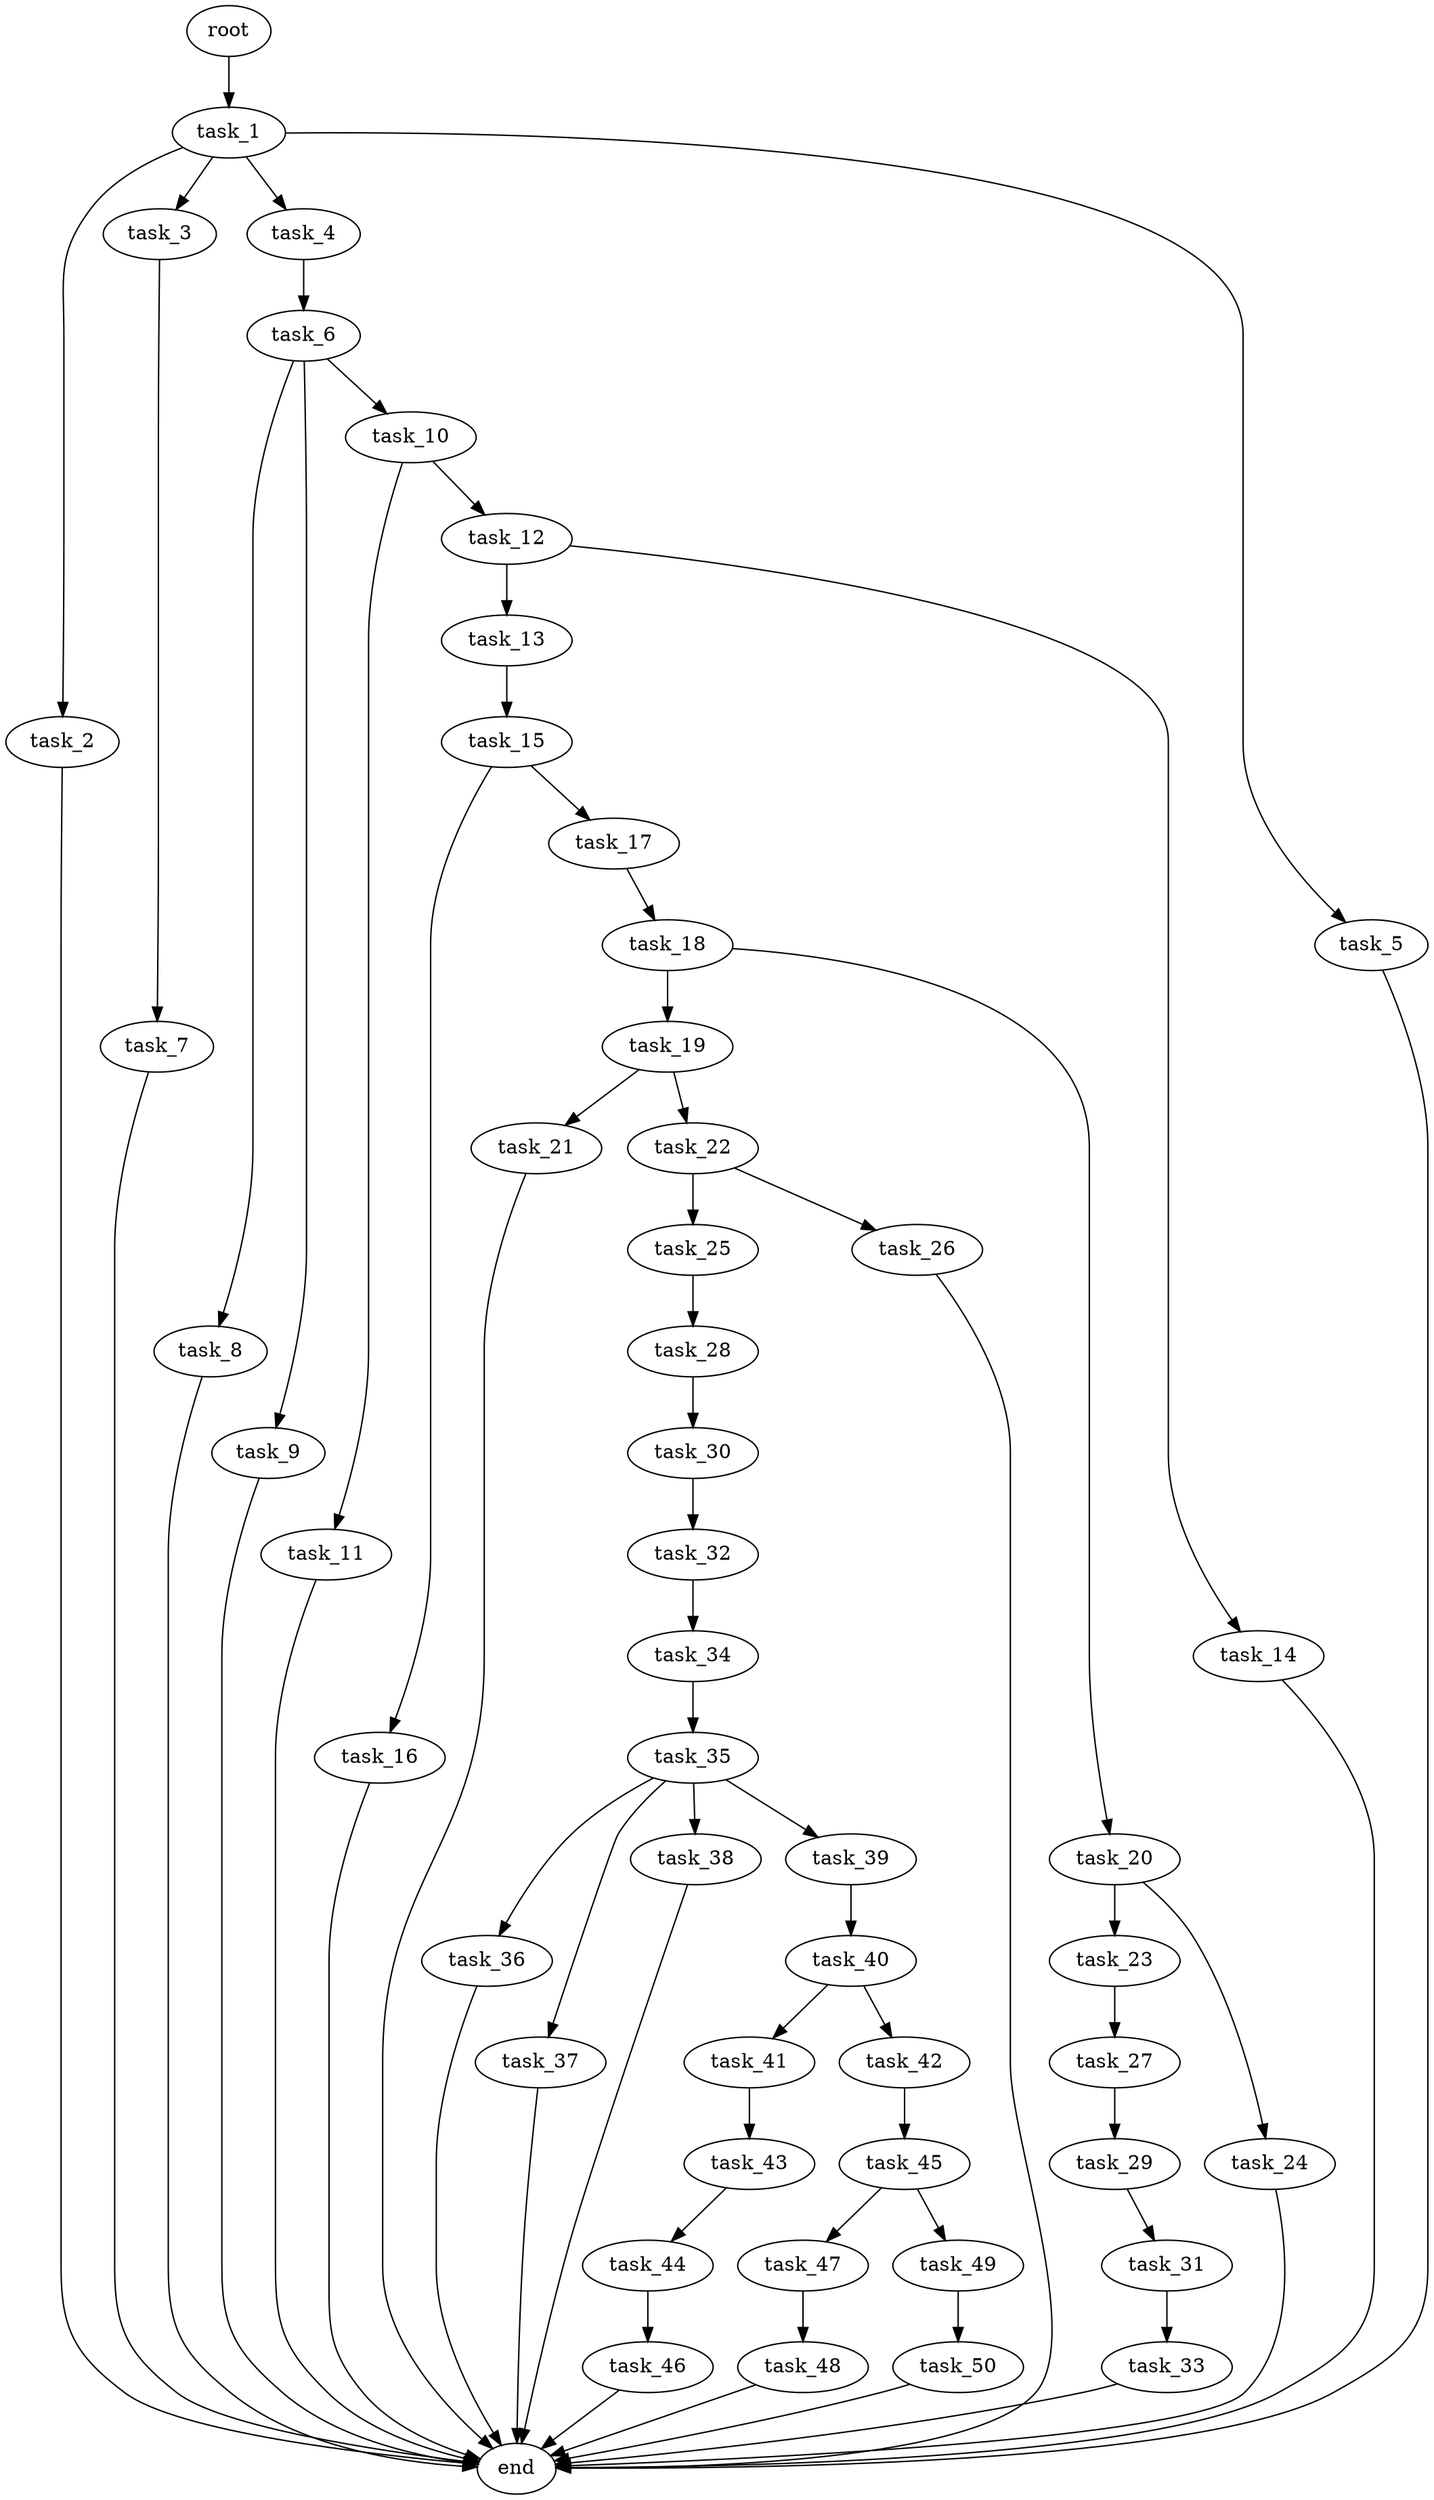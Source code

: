 digraph G {
  root [size="0.000000e+00"];
  task_1 [size="1.369953e+10"];
  task_2 [size="5.138934e+10"];
  task_3 [size="4.512758e+10"];
  task_4 [size="1.078725e+08"];
  task_5 [size="6.435050e+10"];
  task_6 [size="3.463225e+10"];
  task_7 [size="5.948974e+10"];
  task_8 [size="6.187885e+10"];
  task_9 [size="7.290228e+10"];
  task_10 [size="3.732228e+10"];
  task_11 [size="1.965771e+10"];
  task_12 [size="2.543701e+10"];
  task_13 [size="3.178642e+10"];
  task_14 [size="1.045125e+09"];
  task_15 [size="9.881930e+10"];
  task_16 [size="5.977809e+08"];
  task_17 [size="7.761361e+10"];
  task_18 [size="3.773460e+10"];
  task_19 [size="8.069359e+10"];
  task_20 [size="2.441114e+10"];
  task_21 [size="4.944178e+10"];
  task_22 [size="6.129565e+10"];
  task_23 [size="8.870657e+10"];
  task_24 [size="7.448016e+10"];
  task_25 [size="3.097476e+10"];
  task_26 [size="3.462855e+10"];
  task_27 [size="5.538469e+09"];
  task_28 [size="5.944859e+10"];
  task_29 [size="5.030486e+10"];
  task_30 [size="4.526438e+10"];
  task_31 [size="3.966612e+10"];
  task_32 [size="2.378159e+10"];
  task_33 [size="7.791335e+10"];
  task_34 [size="2.722734e+10"];
  task_35 [size="6.046265e+10"];
  task_36 [size="7.188547e+10"];
  task_37 [size="2.057949e+10"];
  task_38 [size="4.081461e+10"];
  task_39 [size="6.898047e+10"];
  task_40 [size="6.794520e+10"];
  task_41 [size="2.976677e+10"];
  task_42 [size="6.890052e+09"];
  task_43 [size="7.110123e+10"];
  task_44 [size="1.462810e+10"];
  task_45 [size="7.888288e+10"];
  task_46 [size="5.417494e+10"];
  task_47 [size="9.634864e+09"];
  task_48 [size="7.560942e+09"];
  task_49 [size="2.436626e+10"];
  task_50 [size="5.495056e+10"];
  end [size="0.000000e+00"];

  root -> task_1 [size="1.000000e-12"];
  task_1 -> task_2 [size="5.138934e+08"];
  task_1 -> task_3 [size="4.512758e+08"];
  task_1 -> task_4 [size="1.078725e+06"];
  task_1 -> task_5 [size="6.435050e+08"];
  task_2 -> end [size="1.000000e-12"];
  task_3 -> task_7 [size="5.948974e+08"];
  task_4 -> task_6 [size="3.463225e+08"];
  task_5 -> end [size="1.000000e-12"];
  task_6 -> task_8 [size="6.187885e+08"];
  task_6 -> task_9 [size="7.290228e+08"];
  task_6 -> task_10 [size="3.732228e+08"];
  task_7 -> end [size="1.000000e-12"];
  task_8 -> end [size="1.000000e-12"];
  task_9 -> end [size="1.000000e-12"];
  task_10 -> task_11 [size="1.965771e+08"];
  task_10 -> task_12 [size="2.543701e+08"];
  task_11 -> end [size="1.000000e-12"];
  task_12 -> task_13 [size="3.178642e+08"];
  task_12 -> task_14 [size="1.045125e+07"];
  task_13 -> task_15 [size="9.881930e+08"];
  task_14 -> end [size="1.000000e-12"];
  task_15 -> task_16 [size="5.977809e+06"];
  task_15 -> task_17 [size="7.761361e+08"];
  task_16 -> end [size="1.000000e-12"];
  task_17 -> task_18 [size="3.773460e+08"];
  task_18 -> task_19 [size="8.069359e+08"];
  task_18 -> task_20 [size="2.441114e+08"];
  task_19 -> task_21 [size="4.944178e+08"];
  task_19 -> task_22 [size="6.129565e+08"];
  task_20 -> task_23 [size="8.870657e+08"];
  task_20 -> task_24 [size="7.448016e+08"];
  task_21 -> end [size="1.000000e-12"];
  task_22 -> task_25 [size="3.097476e+08"];
  task_22 -> task_26 [size="3.462855e+08"];
  task_23 -> task_27 [size="5.538469e+07"];
  task_24 -> end [size="1.000000e-12"];
  task_25 -> task_28 [size="5.944859e+08"];
  task_26 -> end [size="1.000000e-12"];
  task_27 -> task_29 [size="5.030486e+08"];
  task_28 -> task_30 [size="4.526438e+08"];
  task_29 -> task_31 [size="3.966612e+08"];
  task_30 -> task_32 [size="2.378159e+08"];
  task_31 -> task_33 [size="7.791335e+08"];
  task_32 -> task_34 [size="2.722734e+08"];
  task_33 -> end [size="1.000000e-12"];
  task_34 -> task_35 [size="6.046265e+08"];
  task_35 -> task_36 [size="7.188547e+08"];
  task_35 -> task_37 [size="2.057949e+08"];
  task_35 -> task_38 [size="4.081461e+08"];
  task_35 -> task_39 [size="6.898047e+08"];
  task_36 -> end [size="1.000000e-12"];
  task_37 -> end [size="1.000000e-12"];
  task_38 -> end [size="1.000000e-12"];
  task_39 -> task_40 [size="6.794520e+08"];
  task_40 -> task_41 [size="2.976677e+08"];
  task_40 -> task_42 [size="6.890052e+07"];
  task_41 -> task_43 [size="7.110123e+08"];
  task_42 -> task_45 [size="7.888288e+08"];
  task_43 -> task_44 [size="1.462810e+08"];
  task_44 -> task_46 [size="5.417494e+08"];
  task_45 -> task_47 [size="9.634864e+07"];
  task_45 -> task_49 [size="2.436626e+08"];
  task_46 -> end [size="1.000000e-12"];
  task_47 -> task_48 [size="7.560942e+07"];
  task_48 -> end [size="1.000000e-12"];
  task_49 -> task_50 [size="5.495056e+08"];
  task_50 -> end [size="1.000000e-12"];
}
